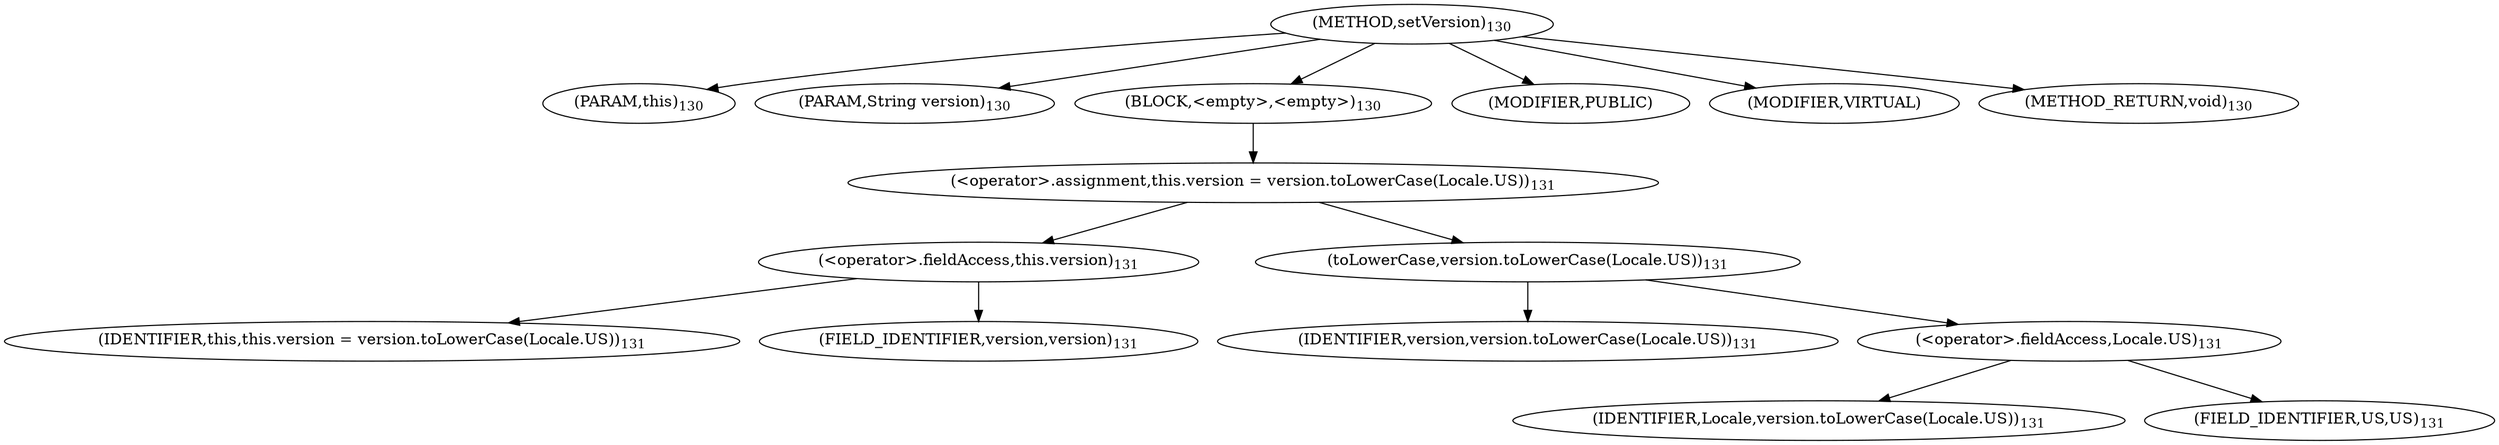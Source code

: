 digraph "setVersion" {  
"107" [label = <(METHOD,setVersion)<SUB>130</SUB>> ]
"10" [label = <(PARAM,this)<SUB>130</SUB>> ]
"108" [label = <(PARAM,String version)<SUB>130</SUB>> ]
"109" [label = <(BLOCK,&lt;empty&gt;,&lt;empty&gt;)<SUB>130</SUB>> ]
"110" [label = <(&lt;operator&gt;.assignment,this.version = version.toLowerCase(Locale.US))<SUB>131</SUB>> ]
"111" [label = <(&lt;operator&gt;.fieldAccess,this.version)<SUB>131</SUB>> ]
"9" [label = <(IDENTIFIER,this,this.version = version.toLowerCase(Locale.US))<SUB>131</SUB>> ]
"112" [label = <(FIELD_IDENTIFIER,version,version)<SUB>131</SUB>> ]
"113" [label = <(toLowerCase,version.toLowerCase(Locale.US))<SUB>131</SUB>> ]
"114" [label = <(IDENTIFIER,version,version.toLowerCase(Locale.US))<SUB>131</SUB>> ]
"115" [label = <(&lt;operator&gt;.fieldAccess,Locale.US)<SUB>131</SUB>> ]
"116" [label = <(IDENTIFIER,Locale,version.toLowerCase(Locale.US))<SUB>131</SUB>> ]
"117" [label = <(FIELD_IDENTIFIER,US,US)<SUB>131</SUB>> ]
"118" [label = <(MODIFIER,PUBLIC)> ]
"119" [label = <(MODIFIER,VIRTUAL)> ]
"120" [label = <(METHOD_RETURN,void)<SUB>130</SUB>> ]
  "107" -> "10" 
  "107" -> "108" 
  "107" -> "109" 
  "107" -> "118" 
  "107" -> "119" 
  "107" -> "120" 
  "109" -> "110" 
  "110" -> "111" 
  "110" -> "113" 
  "111" -> "9" 
  "111" -> "112" 
  "113" -> "114" 
  "113" -> "115" 
  "115" -> "116" 
  "115" -> "117" 
}
